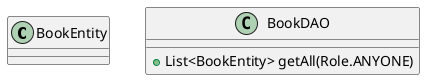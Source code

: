 @startuml
'https://plantuml.com/class-diagram

class BookEntity
class BookDAO

class BookDAO {
+ List<BookEntity> getAll(Role.ANYONE)

}

class BookEntity{
}

@enduml